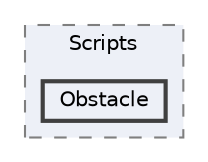 digraph "/Users/peterlakatos/School/Diploma_Thesis/UnityNavigation/Assets/Scripts/Obstacle"
{
 // LATEX_PDF_SIZE
  bgcolor="transparent";
  edge [fontname=Helvetica,fontsize=10,labelfontname=Helvetica,labelfontsize=10];
  node [fontname=Helvetica,fontsize=10,shape=box,height=0.2,width=0.4];
  compound=true
  subgraph clusterdir_f13b41af88cf68434578284aaf699e39 {
    graph [ bgcolor="#edf0f7", pencolor="grey50", label="Scripts", fontname=Helvetica,fontsize=10 style="filled,dashed", URL="dir_f13b41af88cf68434578284aaf699e39.html",tooltip=""]
  dir_989a52c10e8655663c9b5b3456e510ed [label="Obstacle", fillcolor="#edf0f7", color="grey25", style="filled,bold", URL="dir_989a52c10e8655663c9b5b3456e510ed.html",tooltip=""];
  }
}

